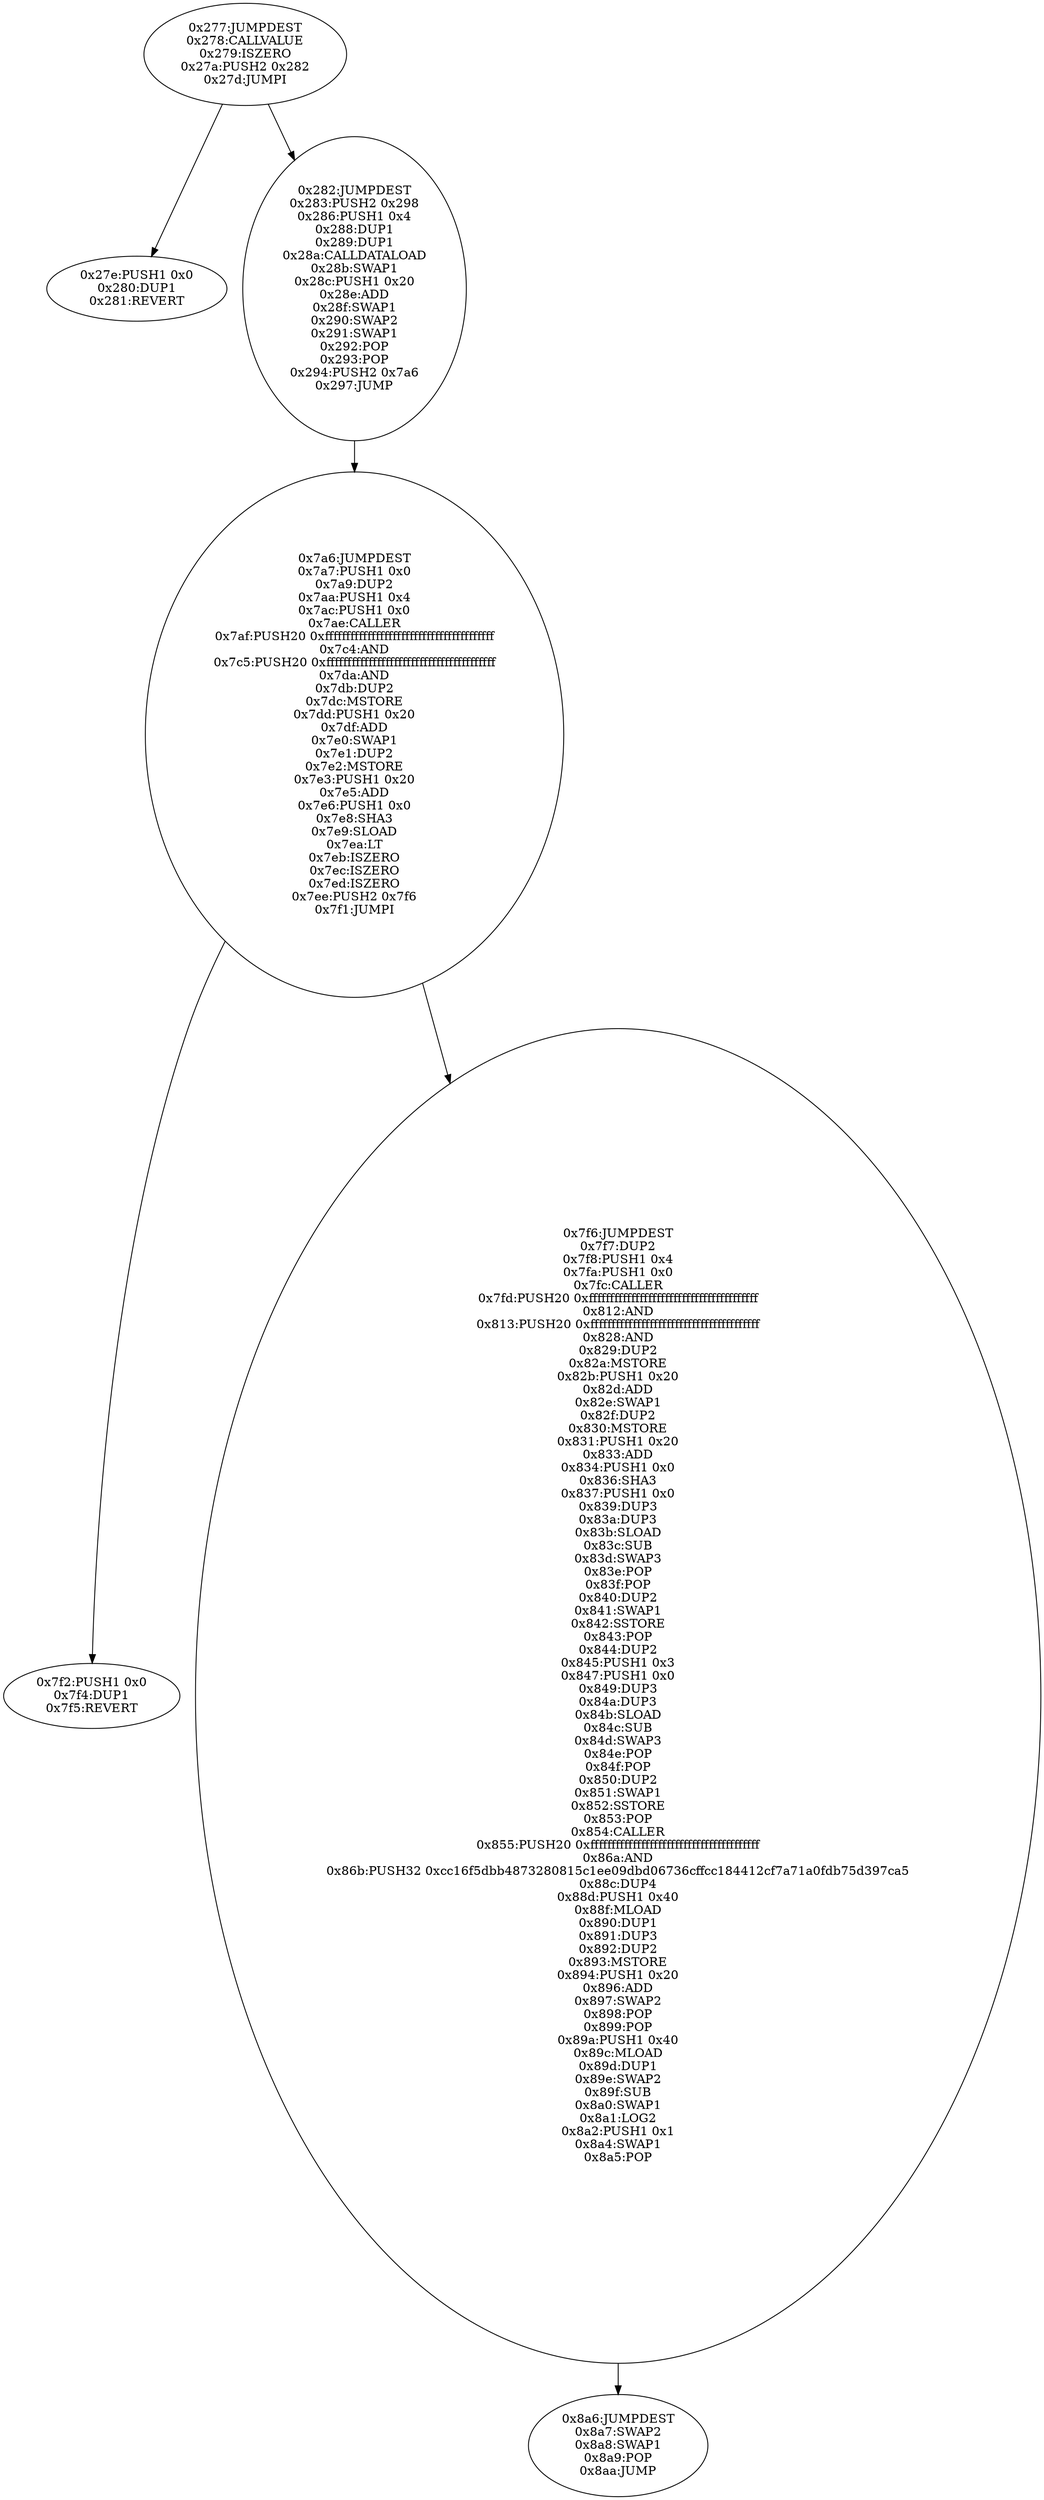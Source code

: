 digraph{
631[label="0x277:JUMPDEST
0x278:CALLVALUE
0x279:ISZERO
0x27a:PUSH2 0x282
0x27d:JUMPI"]
631 -> 638
631 -> 642
638[label="0x27e:PUSH1 0x0
0x280:DUP1
0x281:REVERT"]
642[label="0x282:JUMPDEST
0x283:PUSH2 0x298
0x286:PUSH1 0x4
0x288:DUP1
0x289:DUP1
0x28a:CALLDATALOAD
0x28b:SWAP1
0x28c:PUSH1 0x20
0x28e:ADD
0x28f:SWAP1
0x290:SWAP2
0x291:SWAP1
0x292:POP
0x293:POP
0x294:PUSH2 0x7a6
0x297:JUMP"]
642 -> 1958
1958[label="0x7a6:JUMPDEST
0x7a7:PUSH1 0x0
0x7a9:DUP2
0x7aa:PUSH1 0x4
0x7ac:PUSH1 0x0
0x7ae:CALLER
0x7af:PUSH20 0xffffffffffffffffffffffffffffffffffffffff
0x7c4:AND
0x7c5:PUSH20 0xffffffffffffffffffffffffffffffffffffffff
0x7da:AND
0x7db:DUP2
0x7dc:MSTORE
0x7dd:PUSH1 0x20
0x7df:ADD
0x7e0:SWAP1
0x7e1:DUP2
0x7e2:MSTORE
0x7e3:PUSH1 0x20
0x7e5:ADD
0x7e6:PUSH1 0x0
0x7e8:SHA3
0x7e9:SLOAD
0x7ea:LT
0x7eb:ISZERO
0x7ec:ISZERO
0x7ed:ISZERO
0x7ee:PUSH2 0x7f6
0x7f1:JUMPI"]
1958 -> 2034
1958 -> 2038
2034[label="0x7f2:PUSH1 0x0
0x7f4:DUP1
0x7f5:REVERT"]
2038[label="0x7f6:JUMPDEST
0x7f7:DUP2
0x7f8:PUSH1 0x4
0x7fa:PUSH1 0x0
0x7fc:CALLER
0x7fd:PUSH20 0xffffffffffffffffffffffffffffffffffffffff
0x812:AND
0x813:PUSH20 0xffffffffffffffffffffffffffffffffffffffff
0x828:AND
0x829:DUP2
0x82a:MSTORE
0x82b:PUSH1 0x20
0x82d:ADD
0x82e:SWAP1
0x82f:DUP2
0x830:MSTORE
0x831:PUSH1 0x20
0x833:ADD
0x834:PUSH1 0x0
0x836:SHA3
0x837:PUSH1 0x0
0x839:DUP3
0x83a:DUP3
0x83b:SLOAD
0x83c:SUB
0x83d:SWAP3
0x83e:POP
0x83f:POP
0x840:DUP2
0x841:SWAP1
0x842:SSTORE
0x843:POP
0x844:DUP2
0x845:PUSH1 0x3
0x847:PUSH1 0x0
0x849:DUP3
0x84a:DUP3
0x84b:SLOAD
0x84c:SUB
0x84d:SWAP3
0x84e:POP
0x84f:POP
0x850:DUP2
0x851:SWAP1
0x852:SSTORE
0x853:POP
0x854:CALLER
0x855:PUSH20 0xffffffffffffffffffffffffffffffffffffffff
0x86a:AND
0x86b:PUSH32 0xcc16f5dbb4873280815c1ee09dbd06736cffcc184412cf7a71a0fdb75d397ca5
0x88c:DUP4
0x88d:PUSH1 0x40
0x88f:MLOAD
0x890:DUP1
0x891:DUP3
0x892:DUP2
0x893:MSTORE
0x894:PUSH1 0x20
0x896:ADD
0x897:SWAP2
0x898:POP
0x899:POP
0x89a:PUSH1 0x40
0x89c:MLOAD
0x89d:DUP1
0x89e:SWAP2
0x89f:SUB
0x8a0:SWAP1
0x8a1:LOG2
0x8a2:PUSH1 0x1
0x8a4:SWAP1
0x8a5:POP"]
2038 -> 2214
2214[label="0x8a6:JUMPDEST
0x8a7:SWAP2
0x8a8:SWAP1
0x8a9:POP
0x8aa:JUMP"]

}